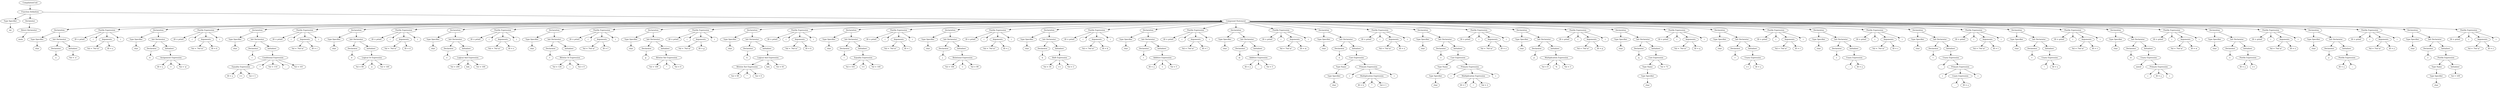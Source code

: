 digraph G {
		Q0[label="CompilationUnit"];
		Q0 -> Q1
		Q1[label="Function Definition"];
		Q1 -> Q2
		Q2[label="Type Specifier"];
		Q2 -> Q3
		Q3[label="int"];
		Q1 -> Q4
		Q4[label="Declarator"];
		Q4 -> Q5
		Q5[label="Direct Declarator"];
		Q5 -> Q6
		Q6[label="main"];
		Q1 -> Q7
		Q7[label="Compound Statement"];
		Q7 -> Q8
		Q8[label="Declaration"];
		Q8 -> Q9
		Q9[label="Type Specifier"];
		Q9 -> Q10
		Q10[label="char"];
		Q8 -> Q11
		Q11[label="Init Declarator"];
		Q11 -> Q12
		Q12[label="Declarator"];
		Q12 -> Q13
		Q13[label="a"];
		Q11 -> Q14
		Q14[label="Initializer"];
		Q14 -> Q15
		Q15[label="Val = 'a'"];
		Q7 -> Q16
		Q16[label="Postfix Expression"];
		Q16 -> Q17
		Q17[label="ID = printf"];
		Q16 -> Q18
		Q18[label="("];
		Q16 -> Q19
		Q19[label="Arguments"];
		Q19 -> Q20
		Q20[label="Val = \"%d \\n\""];
		Q19 -> Q21
		Q21[label="ID = a"];
		Q16 -> Q22
		Q22[label=")"];
		Q7 -> Q23
		Q23[label="Declaration"];
		Q23 -> Q24
		Q24[label="Type Specifier"];
		Q24 -> Q25
		Q25[label="char"];
		Q23 -> Q26
		Q26[label="Init Declarator"];
		Q26 -> Q27
		Q27[label="Declarator"];
		Q27 -> Q28
		Q28[label="b"];
		Q26 -> Q29
		Q29[label="Initializer"];
		Q29 -> Q30
		Q30[label="Assignment Expression"];
		Q30 -> Q31
		Q31[label="ID = a"];
		Q30 -> Q32
		Q32[label="="];
		Q30 -> Q33
		Q33[label="Val = 'q'"];
		Q7 -> Q34
		Q34[label="Postfix Expression"];
		Q34 -> Q35
		Q35[label="ID = printf"];
		Q34 -> Q36
		Q36[label="("];
		Q34 -> Q37
		Q37[label="Arguments"];
		Q37 -> Q38
		Q38[label="Val = \"%d \\n\""];
		Q37 -> Q39
		Q39[label="ID = b"];
		Q34 -> Q40
		Q40[label=")"];
		Q7 -> Q41
		Q41[label="Declaration"];
		Q41 -> Q42
		Q42[label="Type Specifier"];
		Q42 -> Q43
		Q43[label="char"];
		Q41 -> Q44
		Q44[label="Init Declarator"];
		Q44 -> Q45
		Q45[label="Declarator"];
		Q45 -> Q46
		Q46[label="c"];
		Q44 -> Q47
		Q47[label="Initializer"];
		Q47 -> Q48
		Q48[label="Conditional Expression"];
		Q48 -> Q49
		Q49[label="Equality Expression"];
		Q49 -> Q50
		Q50[label="ID = a"];
		Q49 -> Q51
		Q51[label="=="];
		Q49 -> Q52
		Q52[label="Val = 5"];
		Q48 -> Q53
		Q53[label="?"];
		Q48 -> Q54
		Q54[label="Val = 110"];
		Q48 -> Q55
		Q55[label=":"];
		Q48 -> Q56
		Q56[label="Val = 101"];
		Q7 -> Q57
		Q57[label="Postfix Expression"];
		Q57 -> Q58
		Q58[label="ID = printf"];
		Q57 -> Q59
		Q59[label="("];
		Q57 -> Q60
		Q60[label="Arguments"];
		Q60 -> Q61
		Q61[label="Val = \"%d \\n\""];
		Q60 -> Q62
		Q62[label="ID = c"];
		Q57 -> Q63
		Q63[label=")"];
		Q7 -> Q64
		Q64[label="Declaration"];
		Q64 -> Q65
		Q65[label="Type Specifier"];
		Q65 -> Q66
		Q66[label="char"];
		Q64 -> Q67
		Q67[label="Init Declarator"];
		Q67 -> Q68
		Q68[label="Declarator"];
		Q68 -> Q69
		Q69[label="d"];
		Q67 -> Q70
		Q70[label="Initializer"];
		Q70 -> Q71
		Q71[label="Logical Or Expression"];
		Q71 -> Q72
		Q72[label="Val = 99"];
		Q71 -> Q73
		Q73[label="||"];
		Q71 -> Q74
		Q74[label="Val = 140"];
		Q7 -> Q75
		Q75[label="Postfix Expression"];
		Q75 -> Q76
		Q76[label="ID = printf"];
		Q75 -> Q77
		Q77[label="("];
		Q75 -> Q78
		Q78[label="Arguments"];
		Q78 -> Q79
		Q79[label="Val = \"%d \\n\""];
		Q78 -> Q80
		Q80[label="ID = d"];
		Q75 -> Q81
		Q81[label=")"];
		Q7 -> Q82
		Q82[label="Declaration"];
		Q82 -> Q83
		Q83[label="Type Specifier"];
		Q83 -> Q84
		Q84[label="char"];
		Q82 -> Q85
		Q85[label="Init Declarator"];
		Q85 -> Q86
		Q86[label="Declarator"];
		Q86 -> Q87
		Q87[label="e"];
		Q85 -> Q88
		Q88[label="Initializer"];
		Q88 -> Q89
		Q89[label="Logical And Expression"];
		Q89 -> Q90
		Q90[label="Val = 200"];
		Q89 -> Q91
		Q91[label="&&"];
		Q89 -> Q92
		Q92[label="Val = 100"];
		Q7 -> Q93
		Q93[label="Postfix Expression"];
		Q93 -> Q94
		Q94[label="ID = printf"];
		Q93 -> Q95
		Q95[label="("];
		Q93 -> Q96
		Q96[label="Arguments"];
		Q96 -> Q97
		Q97[label="Val = \"%d \\n\""];
		Q96 -> Q98
		Q98[label="ID = e"];
		Q93 -> Q99
		Q99[label=")"];
		Q7 -> Q100
		Q100[label="Declaration"];
		Q100 -> Q101
		Q101[label="Type Specifier"];
		Q101 -> Q102
		Q102[label="char"];
		Q100 -> Q103
		Q103[label="Init Declarator"];
		Q103 -> Q104
		Q104[label="Declarator"];
		Q104 -> Q105
		Q105[label="f"];
		Q103 -> Q106
		Q106[label="Initializer"];
		Q106 -> Q107
		Q107[label="Bitwise Or Expression"];
		Q107 -> Q108
		Q108[label="Val = 126"];
		Q107 -> Q109
		Q109[label="|"];
		Q107 -> Q110
		Q110[label="Val = 0"];
		Q7 -> Q111
		Q111[label="Postfix Expression"];
		Q111 -> Q112
		Q112[label="ID = printf"];
		Q111 -> Q113
		Q113[label="("];
		Q111 -> Q114
		Q114[label="Arguments"];
		Q114 -> Q115
		Q115[label="Val = \"%d \\n\""];
		Q114 -> Q116
		Q116[label="ID = f"];
		Q111 -> Q117
		Q117[label=")"];
		Q7 -> Q118
		Q118[label="Declaration"];
		Q118 -> Q119
		Q119[label="Type Specifier"];
		Q119 -> Q120
		Q120[label="char"];
		Q118 -> Q121
		Q121[label="Init Declarator"];
		Q121 -> Q122
		Q122[label="Declarator"];
		Q122 -> Q123
		Q123[label="g"];
		Q121 -> Q124
		Q124[label="Initializer"];
		Q124 -> Q125
		Q125[label="Bitwise Xor Expression"];
		Q125 -> Q126
		Q126[label="Val = 109"];
		Q125 -> Q127
		Q127[label="^"];
		Q125 -> Q128
		Q128[label="Val = 0"];
		Q7 -> Q129
		Q129[label="Postfix Expression"];
		Q129 -> Q130
		Q130[label="ID = printf"];
		Q129 -> Q131
		Q131[label="("];
		Q129 -> Q132
		Q132[label="Arguments"];
		Q132 -> Q133
		Q133[label="Val = \"%d \\n\""];
		Q132 -> Q134
		Q134[label="ID = g"];
		Q129 -> Q135
		Q135[label=")"];
		Q7 -> Q136
		Q136[label="Declaration"];
		Q136 -> Q137
		Q137[label="Type Specifier"];
		Q137 -> Q138
		Q138[label="char"];
		Q136 -> Q139
		Q139[label="Init Declarator"];
		Q139 -> Q140
		Q140[label="Declarator"];
		Q140 -> Q141
		Q141[label="h"];
		Q139 -> Q142
		Q142[label="Initializer"];
		Q142 -> Q143
		Q143[label="Logical And Expression"];
		Q143 -> Q144
		Q144[label="Bitwise Xor Expression"];
		Q144 -> Q145
		Q145[label="Val = 99"];
		Q144 -> Q146
		Q146[label="^"];
		Q144 -> Q147
		Q147[label="Val = 0"];
		Q143 -> Q148
		Q148[label="&&"];
		Q143 -> Q149
		Q149[label="Val = 93"];
		Q7 -> Q150
		Q150[label="Postfix Expression"];
		Q150 -> Q151
		Q151[label="ID = printf"];
		Q150 -> Q152
		Q152[label="("];
		Q150 -> Q153
		Q153[label="Arguments"];
		Q153 -> Q154
		Q154[label="Val = \"%d \\n\""];
		Q153 -> Q155
		Q155[label="ID = h"];
		Q150 -> Q156
		Q156[label=")"];
		Q7 -> Q157
		Q157[label="Declaration"];
		Q157 -> Q158
		Q158[label="Type Specifier"];
		Q158 -> Q159
		Q159[label="char"];
		Q157 -> Q160
		Q160[label="Init Declarator"];
		Q160 -> Q161
		Q161[label="Declarator"];
		Q161 -> Q162
		Q162[label="i"];
		Q160 -> Q163
		Q163[label="Initializer"];
		Q163 -> Q164
		Q164[label="Equality Expression"];
		Q164 -> Q165
		Q165[label="Val = 103"];
		Q164 -> Q166
		Q166[label="=="];
		Q164 -> Q167
		Q167[label="Val = 140"];
		Q7 -> Q168
		Q168[label="Postfix Expression"];
		Q168 -> Q169
		Q169[label="ID = printf"];
		Q168 -> Q170
		Q170[label="("];
		Q168 -> Q171
		Q171[label="Arguments"];
		Q171 -> Q172
		Q172[label="Val = \"%d \\n\""];
		Q171 -> Q173
		Q173[label="ID = i"];
		Q168 -> Q174
		Q174[label=")"];
		Q7 -> Q175
		Q175[label="Declaration"];
		Q175 -> Q176
		Q176[label="Type Specifier"];
		Q176 -> Q177
		Q177[label="char"];
		Q175 -> Q178
		Q178[label="Init Declarator"];
		Q178 -> Q179
		Q179[label="Declarator"];
		Q179 -> Q180
		Q180[label="j"];
		Q178 -> Q181
		Q181[label="Initializer"];
		Q181 -> Q182
		Q182[label="Relational Expression"];
		Q182 -> Q183
		Q183[label="Val = 106"];
		Q182 -> Q184
		Q184[label="<"];
		Q182 -> Q185
		Q185[label="Val = 99"];
		Q7 -> Q186
		Q186[label="Postfix Expression"];
		Q186 -> Q187
		Q187[label="ID = printf"];
		Q186 -> Q188
		Q188[label="("];
		Q186 -> Q189
		Q189[label="Arguments"];
		Q189 -> Q190
		Q190[label="Val = \"%d \\n\""];
		Q189 -> Q191
		Q191[label="ID = j"];
		Q186 -> Q192
		Q192[label=")"];
		Q7 -> Q193
		Q193[label="Declaration"];
		Q193 -> Q194
		Q194[label="Type Specifier"];
		Q194 -> Q195
		Q195[label="char"];
		Q193 -> Q196
		Q196[label="Init Declarator"];
		Q196 -> Q197
		Q197[label="Declarator"];
		Q197 -> Q198
		Q198[label="k"];
		Q196 -> Q199
		Q199[label="Initializer"];
		Q199 -> Q200
		Q200[label="Shift Expression"];
		Q200 -> Q201
		Q201[label="Val = 30"];
		Q200 -> Q202
		Q202[label="<<"];
		Q200 -> Q203
		Q203[label="Val = 2"];
		Q7 -> Q204
		Q204[label="Postfix Expression"];
		Q204 -> Q205
		Q205[label="ID = printf"];
		Q204 -> Q206
		Q206[label="("];
		Q204 -> Q207
		Q207[label="Arguments"];
		Q207 -> Q208
		Q208[label="Val = \"%d \\n\""];
		Q207 -> Q209
		Q209[label="ID = k"];
		Q204 -> Q210
		Q210[label=")"];
		Q7 -> Q211
		Q211[label="Declaration"];
		Q211 -> Q212
		Q212[label="Type Specifier"];
		Q212 -> Q213
		Q213[label="char"];
		Q211 -> Q214
		Q214[label="Init Declarator"];
		Q214 -> Q215
		Q215[label="Declarator"];
		Q215 -> Q216
		Q216[label="l"];
		Q214 -> Q217
		Q217[label="Initializer"];
		Q217 -> Q218
		Q218[label="Additive Expression"];
		Q218 -> Q219
		Q219[label="ID = a"];
		Q218 -> Q220
		Q220[label="+"];
		Q218 -> Q221
		Q221[label="Val = 5"];
		Q7 -> Q222
		Q222[label="Postfix Expression"];
		Q222 -> Q223
		Q223[label="ID = printf"];
		Q222 -> Q224
		Q224[label="("];
		Q222 -> Q225
		Q225[label="Arguments"];
		Q225 -> Q226
		Q226[label="Val = \"%d \\n\""];
		Q225 -> Q227
		Q227[label="ID = l"];
		Q222 -> Q228
		Q228[label=")"];
		Q7 -> Q229
		Q229[label="Declaration"];
		Q229 -> Q230
		Q230[label="Type Specifier"];
		Q230 -> Q231
		Q231[label="char"];
		Q229 -> Q232
		Q232[label="Init Declarator"];
		Q232 -> Q233
		Q233[label="Declarator"];
		Q233 -> Q234
		Q234[label="m"];
		Q232 -> Q235
		Q235[label="Initializer"];
		Q235 -> Q236
		Q236[label="Additive Expression"];
		Q236 -> Q237
		Q237[label="ID = a"];
		Q236 -> Q238
		Q238[label="-"];
		Q236 -> Q239
		Q239[label="Val = 5"];
		Q7 -> Q240
		Q240[label="Postfix Expression"];
		Q240 -> Q241
		Q241[label="ID = printf"];
		Q240 -> Q242
		Q242[label="("];
		Q240 -> Q243
		Q243[label="Arguments"];
		Q243 -> Q244
		Q244[label="Val = \"%d \\n\""];
		Q243 -> Q245
		Q245[label="ID = m"];
		Q240 -> Q246
		Q246[label=")"];
		Q7 -> Q247
		Q247[label="Declaration"];
		Q247 -> Q248
		Q248[label="Type Specifier"];
		Q248 -> Q249
		Q249[label="char"];
		Q247 -> Q250
		Q250[label="Init Declarator"];
		Q250 -> Q251
		Q251[label="Declarator"];
		Q251 -> Q252
		Q252[label="n"];
		Q250 -> Q253
		Q253[label="Initializer"];
		Q253 -> Q254
		Q254[label="Cast Expression"];
		Q254 -> Q255
		Q255[label="Type Name"];
		Q255 -> Q256
		Q256[label="Type Specifier"];
		Q256 -> Q257
		Q257[label="char"];
		Q254 -> Q258
		Q258[label="Primary Expression"];
		Q258 -> Q259
		Q259[label="("];
		Q258 -> Q260
		Q260[label="Multiplication Expression"];
		Q260 -> Q261
		Q261[label="ID = b"];
		Q260 -> Q262
		Q262[label="*"];
		Q260 -> Q263
		Q263[label="Val = 1"];
		Q258 -> Q264
		Q264[label=")"];
		Q7 -> Q265
		Q265[label="Postfix Expression"];
		Q265 -> Q266
		Q266[label="ID = printf"];
		Q265 -> Q267
		Q267[label="("];
		Q265 -> Q268
		Q268[label="Arguments"];
		Q268 -> Q269
		Q269[label="Val = \"%d \\n\""];
		Q268 -> Q270
		Q270[label="ID = n"];
		Q265 -> Q271
		Q271[label=")"];
		Q7 -> Q272
		Q272[label="Declaration"];
		Q272 -> Q273
		Q273[label="Type Specifier"];
		Q273 -> Q274
		Q274[label="char"];
		Q272 -> Q275
		Q275[label="Init Declarator"];
		Q275 -> Q276
		Q276[label="Declarator"];
		Q276 -> Q277
		Q277[label="o"];
		Q275 -> Q278
		Q278[label="Initializer"];
		Q278 -> Q279
		Q279[label="Cast Expression"];
		Q279 -> Q280
		Q280[label="Type Name"];
		Q280 -> Q281
		Q281[label="Type Specifier"];
		Q281 -> Q282
		Q282[label="char"];
		Q279 -> Q283
		Q283[label="Primary Expression"];
		Q283 -> Q284
		Q284[label="("];
		Q283 -> Q285
		Q285[label="Multiplication Expression"];
		Q285 -> Q286
		Q286[label="ID = f"];
		Q285 -> Q287
		Q287[label="/"];
		Q285 -> Q288
		Q288[label="Val = 2"];
		Q283 -> Q289
		Q289[label=")"];
		Q7 -> Q290
		Q290[label="Postfix Expression"];
		Q290 -> Q291
		Q291[label="ID = printf"];
		Q290 -> Q292
		Q292[label="("];
		Q290 -> Q293
		Q293[label="Arguments"];
		Q293 -> Q294
		Q294[label="Val = \"%d \\n\""];
		Q293 -> Q295
		Q295[label="ID = o"];
		Q290 -> Q296
		Q296[label=")"];
		Q7 -> Q297
		Q297[label="Declaration"];
		Q297 -> Q298
		Q298[label="Type Specifier"];
		Q298 -> Q299
		Q299[label="char"];
		Q297 -> Q300
		Q300[label="Init Declarator"];
		Q300 -> Q301
		Q301[label="Declarator"];
		Q301 -> Q302
		Q302[label="p"];
		Q300 -> Q303
		Q303[label="Initializer"];
		Q303 -> Q304
		Q304[label="Multiplication Expression"];
		Q304 -> Q305
		Q305[label="Val = 8"];
		Q304 -> Q306
		Q306[label="%"];
		Q304 -> Q307
		Q307[label="Val = 3"];
		Q7 -> Q308
		Q308[label="Postfix Expression"];
		Q308 -> Q309
		Q309[label="ID = printf"];
		Q308 -> Q310
		Q310[label="("];
		Q308 -> Q311
		Q311[label="Arguments"];
		Q311 -> Q312
		Q312[label="Val = \"%d \\n\""];
		Q311 -> Q313
		Q313[label="ID = p"];
		Q308 -> Q314
		Q314[label=")"];
		Q7 -> Q315
		Q315[label="Declaration"];
		Q315 -> Q316
		Q316[label="Type Specifier"];
		Q316 -> Q317
		Q317[label="char"];
		Q315 -> Q318
		Q318[label="Init Declarator"];
		Q318 -> Q319
		Q319[label="Declarator"];
		Q319 -> Q320
		Q320[label="q"];
		Q318 -> Q321
		Q321[label="Initializer"];
		Q321 -> Q322
		Q322[label="Cast Expression"];
		Q322 -> Q323
		Q323[label="Type Name"];
		Q323 -> Q324
		Q324[label="Type Specifier"];
		Q324 -> Q325
		Q325[label="char"];
		Q322 -> Q326
		Q326[label="Val = 72"];
		Q7 -> Q327
		Q327[label="Postfix Expression"];
		Q327 -> Q328
		Q328[label="ID = printf"];
		Q327 -> Q329
		Q329[label="("];
		Q327 -> Q330
		Q330[label="Arguments"];
		Q330 -> Q331
		Q331[label="Val = \"%d \\n\""];
		Q330 -> Q332
		Q332[label="ID = q"];
		Q327 -> Q333
		Q333[label=")"];
		Q7 -> Q334
		Q334[label="Declaration"];
		Q334 -> Q335
		Q335[label="Type Specifier"];
		Q335 -> Q336
		Q336[label="char"];
		Q334 -> Q337
		Q337[label="Init Declarator"];
		Q337 -> Q338
		Q338[label="Declarator"];
		Q338 -> Q339
		Q339[label="r"];
		Q337 -> Q340
		Q340[label="Initializer"];
		Q340 -> Q341
		Q341[label="Unary Expression"];
		Q341 -> Q342
		Q342[label="++"];
		Q341 -> Q343
		Q343[label="ID = a"];
		Q7 -> Q344
		Q344[label="Postfix Expression"];
		Q344 -> Q345
		Q345[label="ID = printf"];
		Q344 -> Q346
		Q346[label="("];
		Q344 -> Q347
		Q347[label="Arguments"];
		Q347 -> Q348
		Q348[label="Val = \"%d \\n\""];
		Q347 -> Q349
		Q349[label="ID = r"];
		Q344 -> Q350
		Q350[label=")"];
		Q7 -> Q351
		Q351[label="Declaration"];
		Q351 -> Q352
		Q352[label="Type Specifier"];
		Q352 -> Q353
		Q353[label="char"];
		Q351 -> Q354
		Q354[label="Init Declarator"];
		Q354 -> Q355
		Q355[label="Declarator"];
		Q355 -> Q356
		Q356[label="s"];
		Q354 -> Q357
		Q357[label="Initializer"];
		Q357 -> Q358
		Q358[label="Unary Expression"];
		Q358 -> Q359
		Q359[label="--"];
		Q358 -> Q360
		Q360[label="ID = a"];
		Q7 -> Q361
		Q361[label="Postfix Expression"];
		Q361 -> Q362
		Q362[label="ID = printf"];
		Q361 -> Q363
		Q363[label="("];
		Q361 -> Q364
		Q364[label="Arguments"];
		Q364 -> Q365
		Q365[label="Val = \"%d \\n\""];
		Q364 -> Q366
		Q366[label="ID = s"];
		Q361 -> Q367
		Q367[label=")"];
		Q7 -> Q368
		Q368[label="Declaration"];
		Q368 -> Q369
		Q369[label="Type Specifier"];
		Q369 -> Q370
		Q370[label="char"];
		Q368 -> Q371
		Q371[label="Init Declarator"];
		Q371 -> Q372
		Q372[label="Declarator"];
		Q372 -> Q373
		Q373[label="t"];
		Q371 -> Q374
		Q374[label="Initializer"];
		Q374 -> Q375
		Q375[label="Unary Expression"];
		Q375 -> Q376
		Q376[label="-"];
		Q375 -> Q377
		Q377[label="Primary Expression"];
		Q377 -> Q378
		Q378[label="("];
		Q377 -> Q379
		Q379[label="Unary Expression"];
		Q379 -> Q380
		Q380[label="-"];
		Q379 -> Q381
		Q381[label="ID = a"];
		Q377 -> Q382
		Q382[label=")"];
		Q7 -> Q383
		Q383[label="Postfix Expression"];
		Q383 -> Q384
		Q384[label="ID = printf"];
		Q383 -> Q385
		Q385[label="("];
		Q383 -> Q386
		Q386[label="Arguments"];
		Q386 -> Q387
		Q387[label="Val = \"%d \\n\""];
		Q386 -> Q388
		Q388[label="ID = t"];
		Q383 -> Q389
		Q389[label=")"];
		Q7 -> Q390
		Q390[label="Declaration"];
		Q390 -> Q391
		Q391[label="Type Specifier"];
		Q391 -> Q392
		Q392[label="char"];
		Q390 -> Q393
		Q393[label="Init Declarator"];
		Q393 -> Q394
		Q394[label="Declarator"];
		Q394 -> Q395
		Q395[label="v"];
		Q393 -> Q396
		Q396[label="Initializer"];
		Q396 -> Q397
		Q397[label="Unary Expression"];
		Q397 -> Q398
		Q398[label="!"];
		Q397 -> Q399
		Q399[label="ID = a"];
		Q7 -> Q400
		Q400[label="Postfix Expression"];
		Q400 -> Q401
		Q401[label="ID = printf"];
		Q400 -> Q402
		Q402[label="("];
		Q400 -> Q403
		Q403[label="Arguments"];
		Q403 -> Q404
		Q404[label="Val = \"%d \\n\""];
		Q403 -> Q405
		Q405[label="ID = v"];
		Q400 -> Q406
		Q406[label=")"];
		Q7 -> Q407
		Q407[label="Declaration"];
		Q407 -> Q408
		Q408[label="Type Specifier"];
		Q408 -> Q409
		Q409[label="char"];
		Q407 -> Q410
		Q410[label="Init Declarator"];
		Q410 -> Q411
		Q411[label="Declarator"];
		Q411 -> Q412
		Q412[label="w"];
		Q410 -> Q413
		Q413[label="Initializer"];
		Q413 -> Q414
		Q414[label="Unary Expression"];
		Q414 -> Q415
		Q415[label="sizeof"];
		Q414 -> Q416
		Q416[label="Primary Expression"];
		Q416 -> Q417
		Q417[label="("];
		Q416 -> Q418
		Q418[label="ID = a"];
		Q416 -> Q419
		Q419[label=")"];
		Q7 -> Q420
		Q420[label="Postfix Expression"];
		Q420 -> Q421
		Q421[label="ID = printf"];
		Q420 -> Q422
		Q422[label="("];
		Q420 -> Q423
		Q423[label="Arguments"];
		Q423 -> Q424
		Q424[label="Val = \"%d \\n\""];
		Q423 -> Q425
		Q425[label="ID = w"];
		Q420 -> Q426
		Q426[label=")"];
		Q7 -> Q427
		Q427[label="Declaration"];
		Q427 -> Q428
		Q428[label="Type Specifier"];
		Q428 -> Q429
		Q429[label="char"];
		Q427 -> Q430
		Q430[label="Init Declarator"];
		Q430 -> Q431
		Q431[label="Declarator"];
		Q431 -> Q432
		Q432[label="x"];
		Q430 -> Q433
		Q433[label="Initializer"];
		Q433 -> Q434
		Q434[label="Postfix Expression"];
		Q434 -> Q435
		Q435[label="ID = a"];
		Q434 -> Q436
		Q436[label="++"];
		Q7 -> Q437
		Q437[label="Postfix Expression"];
		Q437 -> Q438
		Q438[label="ID = printf"];
		Q437 -> Q439
		Q439[label="("];
		Q437 -> Q440
		Q440[label="Arguments"];
		Q440 -> Q441
		Q441[label="Val = \"%d \\n\""];
		Q440 -> Q442
		Q442[label="ID = x"];
		Q437 -> Q443
		Q443[label=")"];
		Q7 -> Q444
		Q444[label="Declaration"];
		Q444 -> Q445
		Q445[label="Type Specifier"];
		Q445 -> Q446
		Q446[label="char"];
		Q444 -> Q447
		Q447[label="Init Declarator"];
		Q447 -> Q448
		Q448[label="Declarator"];
		Q448 -> Q449
		Q449[label="y"];
		Q447 -> Q450
		Q450[label="Initializer"];
		Q450 -> Q451
		Q451[label="Postfix Expression"];
		Q451 -> Q452
		Q452[label="ID = a"];
		Q451 -> Q453
		Q453[label="--"];
		Q7 -> Q454
		Q454[label="Postfix Expression"];
		Q454 -> Q455
		Q455[label="ID = printf"];
		Q454 -> Q456
		Q456[label="("];
		Q454 -> Q457
		Q457[label="Arguments"];
		Q457 -> Q458
		Q458[label="Val = \"%d \\n\""];
		Q457 -> Q459
		Q459[label="ID = y"];
		Q454 -> Q460
		Q460[label=")"];
		Q7 -> Q461
		Q461[label="Declaration"];
		Q461 -> Q462
		Q462[label="Type Specifier"];
		Q462 -> Q463
		Q463[label="char"];
		Q461 -> Q464
		Q464[label="Init Declarator"];
		Q464 -> Q465
		Q465[label="Declarator"];
		Q465 -> Q466
		Q466[label="z"];
		Q464 -> Q467
		Q467[label="Initializer"];
		Q467 -> Q468
		Q468[label="Postfix Expression"];
		Q468 -> Q469
		Q469[label="Type Name"];
		Q469 -> Q470
		Q470[label="Type Specifier"];
		Q470 -> Q471
		Q471[label="char"];
		Q468 -> Q472
		Q472[label="Initializer"];
		Q472 -> Q473
		Q473[label="Val = 109"];
		Q7 -> Q474
		Q474[label="Postfix Expression"];
		Q474 -> Q475
		Q475[label="ID = printf"];
		Q474 -> Q476
		Q476[label="("];
		Q474 -> Q477
		Q477[label="Arguments"];
		Q477 -> Q478
		Q478[label="Val = \"%d \\n\""];
		Q477 -> Q479
		Q479[label="ID = z"];
		Q474 -> Q480
		Q480[label=")"];
		
}